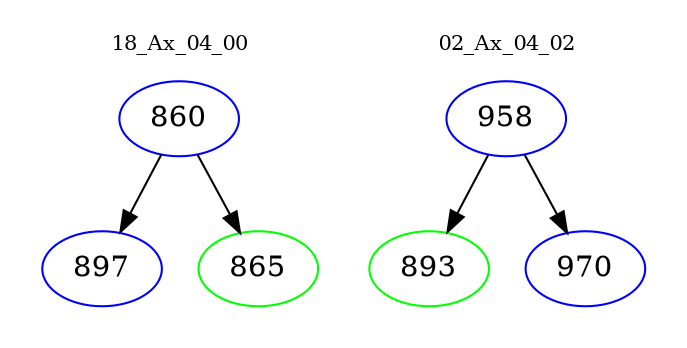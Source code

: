 digraph{
subgraph cluster_0 {
color = white
label = "18_Ax_04_00";
fontsize=10;
T0_860 [label="860", color="blue"]
T0_860 -> T0_897 [color="black"]
T0_897 [label="897", color="blue"]
T0_860 -> T0_865 [color="black"]
T0_865 [label="865", color="green"]
}
subgraph cluster_1 {
color = white
label = "02_Ax_04_02";
fontsize=10;
T1_958 [label="958", color="blue"]
T1_958 -> T1_893 [color="black"]
T1_893 [label="893", color="green"]
T1_958 -> T1_970 [color="black"]
T1_970 [label="970", color="blue"]
}
}
